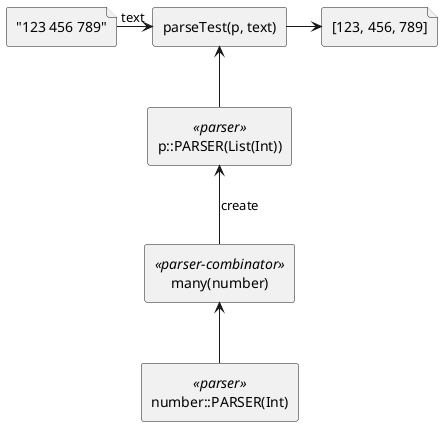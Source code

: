 ' -*- coding: utf-8-unix -*-
@startuml
file text [
"123 456 789"
]
rectangle parseTest as "parseTest(p, text)"
rectangle parser as "p::PARSER(List(Int))" <<parser>>
rectangle many as "many(number)" <<parser-combinator>>
rectangle number as "number::PARSER(Int)" <<parser>>
file result as "[123, 456, 789]"

text "text" -> parseTest
parseTest -> result
parseTest <-- parser
parser <-- many : create
many <-- number
@enduml
